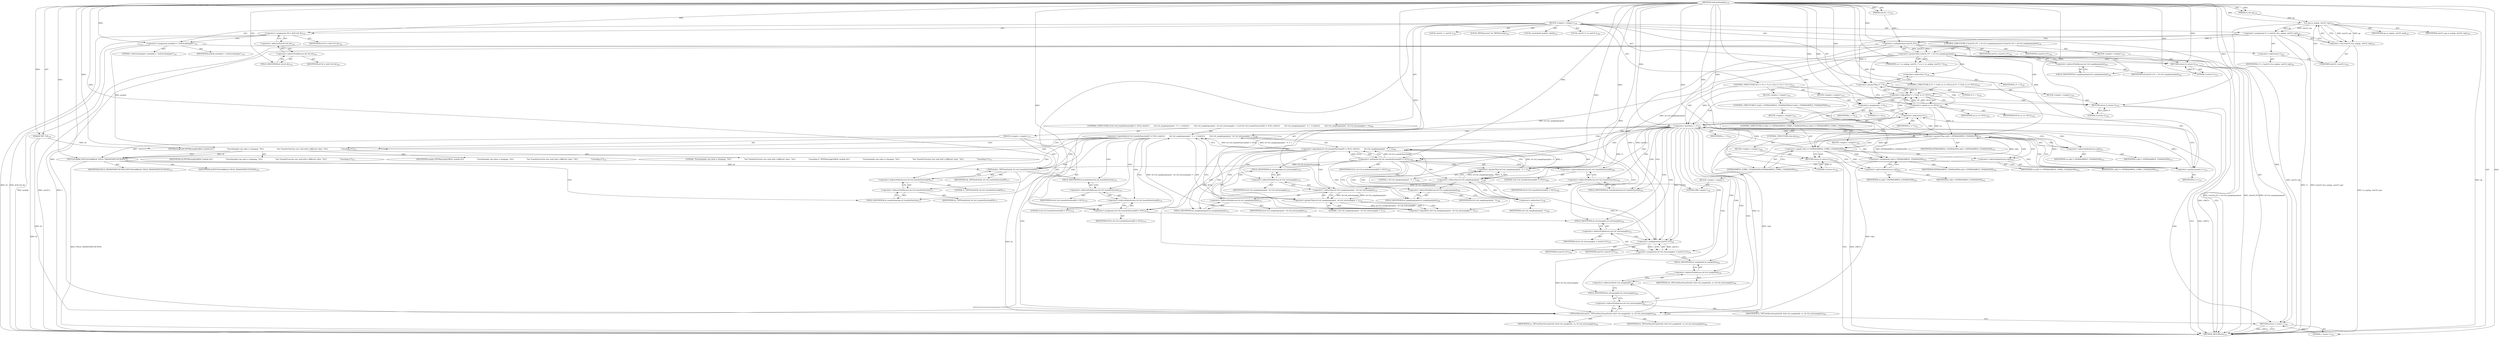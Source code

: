 digraph "setExtraSamples" {  
"39936" [label = <(METHOD,setExtraSamples)<SUB>135</SUB>> ]
"39937" [label = <(PARAM,TIFF *tif)<SUB>135</SUB>> ]
"39938" [label = <(PARAM,va_list ap)<SUB>135</SUB>> ]
"39939" [label = <(PARAM,uint32_t *v)<SUB>135</SUB>> ]
"39940" [label = <(BLOCK,&lt;empty&gt;,&lt;empty&gt;)<SUB>136</SUB>> ]
"39941" [label = <(LOCAL,uint16_t* va: uint16_t)<SUB>140</SUB>> ]
"39942" [label = <(LOCAL,uint32_t i: uint32_t)<SUB>141</SUB>> ]
"39943" [label = <(LOCAL,TIFFDirectory* td: TIFFDirectory)<SUB>142</SUB>> ]
"39944" [label = <(&lt;operator&gt;.assignment,*td = &amp;tif-&gt;tif_dir)<SUB>142</SUB>> ]
"39945" [label = <(IDENTIFIER,td,*td = &amp;tif-&gt;tif_dir)<SUB>142</SUB>> ]
"39946" [label = <(&lt;operator&gt;.addressOf,&amp;tif-&gt;tif_dir)<SUB>142</SUB>> ]
"39947" [label = <(&lt;operator&gt;.indirectFieldAccess,tif-&gt;tif_dir)<SUB>142</SUB>> ]
"39948" [label = <(IDENTIFIER,tif,*td = &amp;tif-&gt;tif_dir)<SUB>142</SUB>> ]
"39949" [label = <(FIELD_IDENTIFIER,tif_dir,tif_dir)<SUB>142</SUB>> ]
"39950" [label = <(LOCAL,constchar[] module: char[])<SUB>143</SUB>> ]
"39951" [label = <(&lt;operator&gt;.assignment,module[] = &quot;setExtraSamples&quot;)<SUB>143</SUB>> ]
"39952" [label = <(IDENTIFIER,module,module[] = &quot;setExtraSamples&quot;)<SUB>143</SUB>> ]
"39953" [label = <(LITERAL,&quot;setExtraSamples&quot;,module[] = &quot;setExtraSamples&quot;)<SUB>143</SUB>> ]
"39954" [label = <(&lt;operator&gt;.assignment,*v = (uint16_t)va_arg(ap, uint16_vap))<SUB>145</SUB>> ]
"39955" [label = <(&lt;operator&gt;.indirection,*v)<SUB>145</SUB>> ]
"39956" [label = <(IDENTIFIER,v,*v = (uint16_t)va_arg(ap, uint16_vap))<SUB>145</SUB>> ]
"39957" [label = <(&lt;operator&gt;.cast,(uint16_t)va_arg(ap, uint16_vap))<SUB>145</SUB>> ]
"39958" [label = <(UNKNOWN,uint16_t,uint16_t)<SUB>145</SUB>> ]
"39959" [label = <(va_arg,va_arg(ap, uint16_vap))<SUB>145</SUB>> ]
"39960" [label = <(IDENTIFIER,ap,va_arg(ap, uint16_vap))<SUB>145</SUB>> ]
"39961" [label = <(IDENTIFIER,uint16_vap,va_arg(ap, uint16_vap))<SUB>145</SUB>> ]
"39962" [label = <(CONTROL_STRUCTURE,if ((uint16_t)*v &gt; td-&gt;td_samplesperpixel),if ((uint16_t)*v &gt; td-&gt;td_samplesperpixel))<SUB>146</SUB>> ]
"39963" [label = <(&lt;operator&gt;.greaterThan,(uint16_t)*v &gt; td-&gt;td_samplesperpixel)<SUB>146</SUB>> ]
"39964" [label = <(&lt;operator&gt;.multiplication,(uint16_t)*v)<SUB>146</SUB>> ]
"39965" [label = <(IDENTIFIER,uint16_t,(uint16_t)*v)<SUB>146</SUB>> ]
"39966" [label = <(IDENTIFIER,v,(uint16_t)*v)<SUB>146</SUB>> ]
"39967" [label = <(&lt;operator&gt;.indirectFieldAccess,td-&gt;td_samplesperpixel)<SUB>146</SUB>> ]
"39968" [label = <(IDENTIFIER,td,(uint16_t)*v &gt; td-&gt;td_samplesperpixel)<SUB>146</SUB>> ]
"39969" [label = <(FIELD_IDENTIFIER,td_samplesperpixel,td_samplesperpixel)<SUB>146</SUB>> ]
"39970" [label = <(BLOCK,&lt;empty&gt;,&lt;empty&gt;)<SUB>147</SUB>> ]
"39971" [label = <(RETURN,return 0;,return 0;)<SUB>147</SUB>> ]
"39972" [label = <(LITERAL,0,return 0;)<SUB>147</SUB>> ]
"39973" [label = <(UNKNOWN,va = va_arg(ap, uint16_t *);,va = va_arg(ap, uint16_t *);)<SUB>148</SUB>> ]
"39974" [label = <(CONTROL_STRUCTURE,if (*v &gt; 0 &amp;&amp; va == NULL),if (*v &gt; 0 &amp;&amp; va == NULL))<SUB>149</SUB>> ]
"39975" [label = <(&lt;operator&gt;.logicalAnd,*v &gt; 0 &amp;&amp; va == NULL)<SUB>149</SUB>> ]
"39976" [label = <(&lt;operator&gt;.greaterThan,*v &gt; 0)<SUB>149</SUB>> ]
"39977" [label = <(&lt;operator&gt;.indirection,*v)<SUB>149</SUB>> ]
"39978" [label = <(IDENTIFIER,v,*v &gt; 0)<SUB>149</SUB>> ]
"39979" [label = <(LITERAL,0,*v &gt; 0)<SUB>149</SUB>> ]
"39980" [label = <(&lt;operator&gt;.equals,va == NULL)<SUB>149</SUB>> ]
"39981" [label = <(IDENTIFIER,va,va == NULL)<SUB>149</SUB>> ]
"39982" [label = <(IDENTIFIER,NULL,va == NULL)<SUB>149</SUB>> ]
"39983" [label = <(BLOCK,&lt;empty&gt;,&lt;empty&gt;)<SUB>150</SUB>> ]
"39984" [label = <(RETURN,return 0;,return 0;)<SUB>150</SUB>> ]
"39985" [label = <(LITERAL,0,return 0;)<SUB>150</SUB>> ]
"39986" [label = <(CONTROL_STRUCTURE,for (i = 0;i &lt; *v;i++),for (i = 0;i &lt; *v;i++))<SUB>151</SUB>> ]
"39987" [label = <(BLOCK,&lt;empty&gt;,&lt;empty&gt;)<SUB>151</SUB>> ]
"39988" [label = <(&lt;operator&gt;.assignment,i = 0)<SUB>151</SUB>> ]
"39989" [label = <(IDENTIFIER,i,i = 0)<SUB>151</SUB>> ]
"39990" [label = <(LITERAL,0,i = 0)<SUB>151</SUB>> ]
"39991" [label = <(&lt;operator&gt;.lessThan,i &lt; *v)<SUB>151</SUB>> ]
"39992" [label = <(IDENTIFIER,i,i &lt; *v)<SUB>151</SUB>> ]
"39993" [label = <(&lt;operator&gt;.indirection,*v)<SUB>151</SUB>> ]
"39994" [label = <(IDENTIFIER,v,i &lt; *v)<SUB>151</SUB>> ]
"39995" [label = <(&lt;operator&gt;.postIncrement,i++)<SUB>151</SUB>> ]
"39996" [label = <(IDENTIFIER,i,i++)<SUB>151</SUB>> ]
"39997" [label = <(BLOCK,&lt;empty&gt;,&lt;empty&gt;)<SUB>152</SUB>> ]
"39998" [label = <(CONTROL_STRUCTURE,if (va[i] &gt; EXTRASAMPLE_UNASSALPHA),if (va[i] &gt; EXTRASAMPLE_UNASSALPHA))<SUB>153</SUB>> ]
"39999" [label = <(&lt;operator&gt;.greaterThan,va[i] &gt; EXTRASAMPLE_UNASSALPHA)<SUB>153</SUB>> ]
"40000" [label = <(&lt;operator&gt;.indirectIndexAccess,va[i])<SUB>153</SUB>> ]
"40001" [label = <(IDENTIFIER,va,va[i] &gt; EXTRASAMPLE_UNASSALPHA)<SUB>153</SUB>> ]
"40002" [label = <(IDENTIFIER,i,va[i] &gt; EXTRASAMPLE_UNASSALPHA)<SUB>153</SUB>> ]
"40003" [label = <(IDENTIFIER,EXTRASAMPLE_UNASSALPHA,va[i] &gt; EXTRASAMPLE_UNASSALPHA)<SUB>153</SUB>> ]
"40004" [label = <(BLOCK,&lt;empty&gt;,&lt;empty&gt;)<SUB>154</SUB>> ]
"40005" [label = <(CONTROL_STRUCTURE,if (va[i] == EXTRASAMPLE_COREL_UNASSALPHA),if (va[i] == EXTRASAMPLE_COREL_UNASSALPHA))<SUB>161</SUB>> ]
"40006" [label = <(&lt;operator&gt;.equals,va[i] == EXTRASAMPLE_COREL_UNASSALPHA)<SUB>161</SUB>> ]
"40007" [label = <(&lt;operator&gt;.indirectIndexAccess,va[i])<SUB>161</SUB>> ]
"40008" [label = <(IDENTIFIER,va,va[i] == EXTRASAMPLE_COREL_UNASSALPHA)<SUB>161</SUB>> ]
"40009" [label = <(IDENTIFIER,i,va[i] == EXTRASAMPLE_COREL_UNASSALPHA)<SUB>161</SUB>> ]
"40010" [label = <(EXTRASAMPLE_COREL_UNASSALPHA,EXTRASAMPLE_COREL_UNASSALPHA)<SUB>161</SUB>> ]
"40011" [label = <(BLOCK,&lt;empty&gt;,&lt;empty&gt;)> ]
"40012" [label = <(LITERAL,999,&lt;empty&gt;)<SUB>161</SUB>> ]
"40013" [label = <(BLOCK,&lt;empty&gt;,&lt;empty&gt;)<SUB>162</SUB>> ]
"40014" [label = <(&lt;operator&gt;.assignment,va[i] = EXTRASAMPLE_UNASSALPHA)<SUB>162</SUB>> ]
"40015" [label = <(&lt;operator&gt;.indirectIndexAccess,va[i])<SUB>162</SUB>> ]
"40016" [label = <(IDENTIFIER,va,va[i] = EXTRASAMPLE_UNASSALPHA)<SUB>162</SUB>> ]
"40017" [label = <(IDENTIFIER,i,va[i] = EXTRASAMPLE_UNASSALPHA)<SUB>162</SUB>> ]
"40018" [label = <(IDENTIFIER,EXTRASAMPLE_UNASSALPHA,va[i] = EXTRASAMPLE_UNASSALPHA)<SUB>162</SUB>> ]
"40019" [label = <(CONTROL_STRUCTURE,else,else)<SUB>164</SUB>> ]
"40020" [label = <(BLOCK,&lt;empty&gt;,&lt;empty&gt;)<SUB>164</SUB>> ]
"40021" [label = <(RETURN,return 0;,return 0;)<SUB>164</SUB>> ]
"40022" [label = <(LITERAL,0,return 0;)<SUB>164</SUB>> ]
"40023" [label = <(CONTROL_STRUCTURE,if (td-&gt;td_transferfunction[0] != NULL &amp;&amp;\012        (td-&gt;td_samplesperpixel - *v &gt; 1) &amp;&amp;\012        !(td-&gt;td_samplesperpixel - td-&gt;td_extrasamples &gt; 1)),if (td-&gt;td_transferfunction[0] != NULL &amp;&amp;\012        (td-&gt;td_samplesperpixel - *v &gt; 1) &amp;&amp;\012        !(td-&gt;td_samplesperpixel - td-&gt;td_extrasamples &gt; 1)))<SUB>168</SUB>> ]
"40024" [label = <(&lt;operator&gt;.logicalAnd,td-&gt;td_transferfunction[0] != NULL &amp;&amp;\012        (td-&gt;td_samplesperpixel - *v &gt; 1) &amp;&amp;\012        !(td-&gt;td_samplesperpixel - td-&gt;td_extrasamples &gt; 1))<SUB>168</SUB>> ]
"40025" [label = <(&lt;operator&gt;.logicalAnd,td-&gt;td_transferfunction[0] != NULL &amp;&amp;\012        (td-&gt;td_samplesperpixel - *v &gt; 1))<SUB>168</SUB>> ]
"40026" [label = <(&lt;operator&gt;.notEquals,td-&gt;td_transferfunction[0] != NULL)<SUB>168</SUB>> ]
"40027" [label = <(&lt;operator&gt;.indirectIndexAccess,td-&gt;td_transferfunction[0])<SUB>168</SUB>> ]
"40028" [label = <(&lt;operator&gt;.indirectFieldAccess,td-&gt;td_transferfunction)<SUB>168</SUB>> ]
"40029" [label = <(IDENTIFIER,td,td-&gt;td_transferfunction[0] != NULL)<SUB>168</SUB>> ]
"40030" [label = <(FIELD_IDENTIFIER,td_transferfunction,td_transferfunction)<SUB>168</SUB>> ]
"40031" [label = <(LITERAL,0,td-&gt;td_transferfunction[0] != NULL)<SUB>168</SUB>> ]
"40032" [label = <(IDENTIFIER,NULL,td-&gt;td_transferfunction[0] != NULL)<SUB>168</SUB>> ]
"40033" [label = <(&lt;operator&gt;.greaterThan,td-&gt;td_samplesperpixel - *v &gt; 1)<SUB>169</SUB>> ]
"40034" [label = <(&lt;operator&gt;.subtraction,td-&gt;td_samplesperpixel - *v)<SUB>169</SUB>> ]
"40035" [label = <(&lt;operator&gt;.indirectFieldAccess,td-&gt;td_samplesperpixel)<SUB>169</SUB>> ]
"40036" [label = <(IDENTIFIER,td,td-&gt;td_samplesperpixel - *v)<SUB>169</SUB>> ]
"40037" [label = <(FIELD_IDENTIFIER,td_samplesperpixel,td_samplesperpixel)<SUB>169</SUB>> ]
"40038" [label = <(&lt;operator&gt;.indirection,*v)<SUB>169</SUB>> ]
"40039" [label = <(IDENTIFIER,v,td-&gt;td_samplesperpixel - *v)<SUB>169</SUB>> ]
"40040" [label = <(LITERAL,1,td-&gt;td_samplesperpixel - *v &gt; 1)<SUB>169</SUB>> ]
"40041" [label = <(&lt;operator&gt;.logicalNot,!(td-&gt;td_samplesperpixel - td-&gt;td_extrasamples &gt; 1))<SUB>170</SUB>> ]
"40042" [label = <(&lt;operator&gt;.greaterThan,td-&gt;td_samplesperpixel - td-&gt;td_extrasamples &gt; 1)<SUB>170</SUB>> ]
"40043" [label = <(&lt;operator&gt;.subtraction,td-&gt;td_samplesperpixel - td-&gt;td_extrasamples)<SUB>170</SUB>> ]
"40044" [label = <(&lt;operator&gt;.indirectFieldAccess,td-&gt;td_samplesperpixel)<SUB>170</SUB>> ]
"40045" [label = <(IDENTIFIER,td,td-&gt;td_samplesperpixel - td-&gt;td_extrasamples)<SUB>170</SUB>> ]
"40046" [label = <(FIELD_IDENTIFIER,td_samplesperpixel,td_samplesperpixel)<SUB>170</SUB>> ]
"40047" [label = <(&lt;operator&gt;.indirectFieldAccess,td-&gt;td_extrasamples)<SUB>170</SUB>> ]
"40048" [label = <(IDENTIFIER,td,td-&gt;td_samplesperpixel - td-&gt;td_extrasamples)<SUB>170</SUB>> ]
"40049" [label = <(FIELD_IDENTIFIER,td_extrasamples,td_extrasamples)<SUB>170</SUB>> ]
"40050" [label = <(LITERAL,1,td-&gt;td_samplesperpixel - td-&gt;td_extrasamples &gt; 1)<SUB>170</SUB>> ]
"40051" [label = <(BLOCK,&lt;empty&gt;,&lt;empty&gt;)<SUB>171</SUB>> ]
"40052" [label = <(TIFFWarningExtR,TIFFWarningExtR(tif, module,\012                        &quot;ExtraSamples tag value is changing, &quot;\012                        &quot;but TransferFunction was read with a different value. &quot;\012                        &quot;Canceling it&quot;))<SUB>172</SUB>> ]
"40053" [label = <(IDENTIFIER,tif,TIFFWarningExtR(tif, module,\012                        &quot;ExtraSamples tag value is changing, &quot;\012                        &quot;but TransferFunction was read with a different value. &quot;\012                        &quot;Canceling it&quot;))<SUB>172</SUB>> ]
"40054" [label = <(IDENTIFIER,module,TIFFWarningExtR(tif, module,\012                        &quot;ExtraSamples tag value is changing, &quot;\012                        &quot;but TransferFunction was read with a different value. &quot;\012                        &quot;Canceling it&quot;))<SUB>172</SUB>> ]
"40055" [label = <(LITERAL,&quot;ExtraSamples tag value is changing, &quot;\012                        &quot;but TransferFunction was read with a different value. &quot;\012                        &quot;Canceling it&quot;,TIFFWarningExtR(tif, module,\012                        &quot;ExtraSamples tag value is changing, &quot;\012                        &quot;but TransferFunction was read with a different value. &quot;\012                        &quot;Canceling it&quot;))<SUB>173</SUB>> ]
"40056" [label = <(TIFFClrFieldBit,TIFFClrFieldBit(tif, FIELD_TRANSFERFUNCTION))<SUB>176</SUB>> ]
"40057" [label = <(IDENTIFIER,tif,TIFFClrFieldBit(tif, FIELD_TRANSFERFUNCTION))<SUB>176</SUB>> ]
"40058" [label = <(IDENTIFIER,FIELD_TRANSFERFUNCTION,TIFFClrFieldBit(tif, FIELD_TRANSFERFUNCTION))<SUB>176</SUB>> ]
"40059" [label = <(_TIFFfreeExt,_TIFFfreeExt(tif, td-&gt;td_transferfunction[0]))<SUB>177</SUB>> ]
"40060" [label = <(IDENTIFIER,tif,_TIFFfreeExt(tif, td-&gt;td_transferfunction[0]))<SUB>177</SUB>> ]
"40061" [label = <(&lt;operator&gt;.indirectIndexAccess,td-&gt;td_transferfunction[0])<SUB>177</SUB>> ]
"40062" [label = <(&lt;operator&gt;.indirectFieldAccess,td-&gt;td_transferfunction)<SUB>177</SUB>> ]
"40063" [label = <(IDENTIFIER,td,_TIFFfreeExt(tif, td-&gt;td_transferfunction[0]))<SUB>177</SUB>> ]
"40064" [label = <(FIELD_IDENTIFIER,td_transferfunction,td_transferfunction)<SUB>177</SUB>> ]
"40065" [label = <(LITERAL,0,_TIFFfreeExt(tif, td-&gt;td_transferfunction[0]))<SUB>177</SUB>> ]
"40066" [label = <(&lt;operator&gt;.assignment,td-&gt;td_transferfunction[0] = NULL)<SUB>178</SUB>> ]
"40067" [label = <(&lt;operator&gt;.indirectIndexAccess,td-&gt;td_transferfunction[0])<SUB>178</SUB>> ]
"40068" [label = <(&lt;operator&gt;.indirectFieldAccess,td-&gt;td_transferfunction)<SUB>178</SUB>> ]
"40069" [label = <(IDENTIFIER,td,td-&gt;td_transferfunction[0] = NULL)<SUB>178</SUB>> ]
"40070" [label = <(FIELD_IDENTIFIER,td_transferfunction,td_transferfunction)<SUB>178</SUB>> ]
"40071" [label = <(LITERAL,0,td-&gt;td_transferfunction[0] = NULL)<SUB>178</SUB>> ]
"40072" [label = <(IDENTIFIER,NULL,td-&gt;td_transferfunction[0] = NULL)<SUB>178</SUB>> ]
"40073" [label = <(&lt;operator&gt;.assignment,td-&gt;td_extrasamples = (uint16_t)*v)<SUB>181</SUB>> ]
"40074" [label = <(&lt;operator&gt;.indirectFieldAccess,td-&gt;td_extrasamples)<SUB>181</SUB>> ]
"40075" [label = <(IDENTIFIER,td,td-&gt;td_extrasamples = (uint16_t)*v)<SUB>181</SUB>> ]
"40076" [label = <(FIELD_IDENTIFIER,td_extrasamples,td_extrasamples)<SUB>181</SUB>> ]
"40077" [label = <(&lt;operator&gt;.multiplication,(uint16_t)*v)<SUB>181</SUB>> ]
"40078" [label = <(IDENTIFIER,uint16_t,(uint16_t)*v)<SUB>181</SUB>> ]
"40079" [label = <(IDENTIFIER,v,(uint16_t)*v)<SUB>181</SUB>> ]
"40080" [label = <(_TIFFsetShortArrayExt,_TIFFsetShortArrayExt(tif, &amp;td-&gt;td_sampleinfo, va, td-&gt;td_extrasamples))<SUB>182</SUB>> ]
"40081" [label = <(IDENTIFIER,tif,_TIFFsetShortArrayExt(tif, &amp;td-&gt;td_sampleinfo, va, td-&gt;td_extrasamples))<SUB>182</SUB>> ]
"40082" [label = <(&lt;operator&gt;.addressOf,&amp;td-&gt;td_sampleinfo)<SUB>182</SUB>> ]
"40083" [label = <(&lt;operator&gt;.indirectFieldAccess,td-&gt;td_sampleinfo)<SUB>182</SUB>> ]
"40084" [label = <(IDENTIFIER,td,_TIFFsetShortArrayExt(tif, &amp;td-&gt;td_sampleinfo, va, td-&gt;td_extrasamples))<SUB>182</SUB>> ]
"40085" [label = <(FIELD_IDENTIFIER,td_sampleinfo,td_sampleinfo)<SUB>182</SUB>> ]
"40086" [label = <(IDENTIFIER,va,_TIFFsetShortArrayExt(tif, &amp;td-&gt;td_sampleinfo, va, td-&gt;td_extrasamples))<SUB>182</SUB>> ]
"40087" [label = <(&lt;operator&gt;.indirectFieldAccess,td-&gt;td_extrasamples)<SUB>182</SUB>> ]
"40088" [label = <(IDENTIFIER,td,_TIFFsetShortArrayExt(tif, &amp;td-&gt;td_sampleinfo, va, td-&gt;td_extrasamples))<SUB>182</SUB>> ]
"40089" [label = <(FIELD_IDENTIFIER,td_extrasamples,td_extrasamples)<SUB>182</SUB>> ]
"40090" [label = <(RETURN,return 1;,return 1;)<SUB>183</SUB>> ]
"40091" [label = <(LITERAL,1,return 1;)<SUB>183</SUB>> ]
"40092" [label = <(METHOD_RETURN,int)<SUB>135</SUB>> ]
  "39936" -> "39937"  [ label = "AST: "] 
  "39936" -> "39938"  [ label = "AST: "] 
  "39936" -> "39939"  [ label = "AST: "] 
  "39936" -> "39940"  [ label = "AST: "] 
  "39936" -> "40092"  [ label = "AST: "] 
  "39940" -> "39941"  [ label = "AST: "] 
  "39940" -> "39942"  [ label = "AST: "] 
  "39940" -> "39943"  [ label = "AST: "] 
  "39940" -> "39944"  [ label = "AST: "] 
  "39940" -> "39950"  [ label = "AST: "] 
  "39940" -> "39951"  [ label = "AST: "] 
  "39940" -> "39954"  [ label = "AST: "] 
  "39940" -> "39962"  [ label = "AST: "] 
  "39940" -> "39973"  [ label = "AST: "] 
  "39940" -> "39974"  [ label = "AST: "] 
  "39940" -> "39986"  [ label = "AST: "] 
  "39940" -> "40023"  [ label = "AST: "] 
  "39940" -> "40073"  [ label = "AST: "] 
  "39940" -> "40080"  [ label = "AST: "] 
  "39940" -> "40090"  [ label = "AST: "] 
  "39944" -> "39945"  [ label = "AST: "] 
  "39944" -> "39946"  [ label = "AST: "] 
  "39946" -> "39947"  [ label = "AST: "] 
  "39947" -> "39948"  [ label = "AST: "] 
  "39947" -> "39949"  [ label = "AST: "] 
  "39951" -> "39952"  [ label = "AST: "] 
  "39951" -> "39953"  [ label = "AST: "] 
  "39954" -> "39955"  [ label = "AST: "] 
  "39954" -> "39957"  [ label = "AST: "] 
  "39955" -> "39956"  [ label = "AST: "] 
  "39957" -> "39958"  [ label = "AST: "] 
  "39957" -> "39959"  [ label = "AST: "] 
  "39959" -> "39960"  [ label = "AST: "] 
  "39959" -> "39961"  [ label = "AST: "] 
  "39962" -> "39963"  [ label = "AST: "] 
  "39962" -> "39970"  [ label = "AST: "] 
  "39963" -> "39964"  [ label = "AST: "] 
  "39963" -> "39967"  [ label = "AST: "] 
  "39964" -> "39965"  [ label = "AST: "] 
  "39964" -> "39966"  [ label = "AST: "] 
  "39967" -> "39968"  [ label = "AST: "] 
  "39967" -> "39969"  [ label = "AST: "] 
  "39970" -> "39971"  [ label = "AST: "] 
  "39971" -> "39972"  [ label = "AST: "] 
  "39974" -> "39975"  [ label = "AST: "] 
  "39974" -> "39983"  [ label = "AST: "] 
  "39975" -> "39976"  [ label = "AST: "] 
  "39975" -> "39980"  [ label = "AST: "] 
  "39976" -> "39977"  [ label = "AST: "] 
  "39976" -> "39979"  [ label = "AST: "] 
  "39977" -> "39978"  [ label = "AST: "] 
  "39980" -> "39981"  [ label = "AST: "] 
  "39980" -> "39982"  [ label = "AST: "] 
  "39983" -> "39984"  [ label = "AST: "] 
  "39984" -> "39985"  [ label = "AST: "] 
  "39986" -> "39987"  [ label = "AST: "] 
  "39986" -> "39991"  [ label = "AST: "] 
  "39986" -> "39995"  [ label = "AST: "] 
  "39986" -> "39997"  [ label = "AST: "] 
  "39987" -> "39988"  [ label = "AST: "] 
  "39988" -> "39989"  [ label = "AST: "] 
  "39988" -> "39990"  [ label = "AST: "] 
  "39991" -> "39992"  [ label = "AST: "] 
  "39991" -> "39993"  [ label = "AST: "] 
  "39993" -> "39994"  [ label = "AST: "] 
  "39995" -> "39996"  [ label = "AST: "] 
  "39997" -> "39998"  [ label = "AST: "] 
  "39998" -> "39999"  [ label = "AST: "] 
  "39998" -> "40004"  [ label = "AST: "] 
  "39999" -> "40000"  [ label = "AST: "] 
  "39999" -> "40003"  [ label = "AST: "] 
  "40000" -> "40001"  [ label = "AST: "] 
  "40000" -> "40002"  [ label = "AST: "] 
  "40004" -> "40005"  [ label = "AST: "] 
  "40005" -> "40006"  [ label = "AST: "] 
  "40005" -> "40013"  [ label = "AST: "] 
  "40005" -> "40019"  [ label = "AST: "] 
  "40006" -> "40007"  [ label = "AST: "] 
  "40006" -> "40010"  [ label = "AST: "] 
  "40007" -> "40008"  [ label = "AST: "] 
  "40007" -> "40009"  [ label = "AST: "] 
  "40010" -> "40011"  [ label = "AST: "] 
  "40011" -> "40012"  [ label = "AST: "] 
  "40013" -> "40014"  [ label = "AST: "] 
  "40014" -> "40015"  [ label = "AST: "] 
  "40014" -> "40018"  [ label = "AST: "] 
  "40015" -> "40016"  [ label = "AST: "] 
  "40015" -> "40017"  [ label = "AST: "] 
  "40019" -> "40020"  [ label = "AST: "] 
  "40020" -> "40021"  [ label = "AST: "] 
  "40021" -> "40022"  [ label = "AST: "] 
  "40023" -> "40024"  [ label = "AST: "] 
  "40023" -> "40051"  [ label = "AST: "] 
  "40024" -> "40025"  [ label = "AST: "] 
  "40024" -> "40041"  [ label = "AST: "] 
  "40025" -> "40026"  [ label = "AST: "] 
  "40025" -> "40033"  [ label = "AST: "] 
  "40026" -> "40027"  [ label = "AST: "] 
  "40026" -> "40032"  [ label = "AST: "] 
  "40027" -> "40028"  [ label = "AST: "] 
  "40027" -> "40031"  [ label = "AST: "] 
  "40028" -> "40029"  [ label = "AST: "] 
  "40028" -> "40030"  [ label = "AST: "] 
  "40033" -> "40034"  [ label = "AST: "] 
  "40033" -> "40040"  [ label = "AST: "] 
  "40034" -> "40035"  [ label = "AST: "] 
  "40034" -> "40038"  [ label = "AST: "] 
  "40035" -> "40036"  [ label = "AST: "] 
  "40035" -> "40037"  [ label = "AST: "] 
  "40038" -> "40039"  [ label = "AST: "] 
  "40041" -> "40042"  [ label = "AST: "] 
  "40042" -> "40043"  [ label = "AST: "] 
  "40042" -> "40050"  [ label = "AST: "] 
  "40043" -> "40044"  [ label = "AST: "] 
  "40043" -> "40047"  [ label = "AST: "] 
  "40044" -> "40045"  [ label = "AST: "] 
  "40044" -> "40046"  [ label = "AST: "] 
  "40047" -> "40048"  [ label = "AST: "] 
  "40047" -> "40049"  [ label = "AST: "] 
  "40051" -> "40052"  [ label = "AST: "] 
  "40051" -> "40056"  [ label = "AST: "] 
  "40051" -> "40059"  [ label = "AST: "] 
  "40051" -> "40066"  [ label = "AST: "] 
  "40052" -> "40053"  [ label = "AST: "] 
  "40052" -> "40054"  [ label = "AST: "] 
  "40052" -> "40055"  [ label = "AST: "] 
  "40056" -> "40057"  [ label = "AST: "] 
  "40056" -> "40058"  [ label = "AST: "] 
  "40059" -> "40060"  [ label = "AST: "] 
  "40059" -> "40061"  [ label = "AST: "] 
  "40061" -> "40062"  [ label = "AST: "] 
  "40061" -> "40065"  [ label = "AST: "] 
  "40062" -> "40063"  [ label = "AST: "] 
  "40062" -> "40064"  [ label = "AST: "] 
  "40066" -> "40067"  [ label = "AST: "] 
  "40066" -> "40072"  [ label = "AST: "] 
  "40067" -> "40068"  [ label = "AST: "] 
  "40067" -> "40071"  [ label = "AST: "] 
  "40068" -> "40069"  [ label = "AST: "] 
  "40068" -> "40070"  [ label = "AST: "] 
  "40073" -> "40074"  [ label = "AST: "] 
  "40073" -> "40077"  [ label = "AST: "] 
  "40074" -> "40075"  [ label = "AST: "] 
  "40074" -> "40076"  [ label = "AST: "] 
  "40077" -> "40078"  [ label = "AST: "] 
  "40077" -> "40079"  [ label = "AST: "] 
  "40080" -> "40081"  [ label = "AST: "] 
  "40080" -> "40082"  [ label = "AST: "] 
  "40080" -> "40086"  [ label = "AST: "] 
  "40080" -> "40087"  [ label = "AST: "] 
  "40082" -> "40083"  [ label = "AST: "] 
  "40083" -> "40084"  [ label = "AST: "] 
  "40083" -> "40085"  [ label = "AST: "] 
  "40087" -> "40088"  [ label = "AST: "] 
  "40087" -> "40089"  [ label = "AST: "] 
  "40090" -> "40091"  [ label = "AST: "] 
  "39944" -> "39951"  [ label = "CFG: "] 
  "39951" -> "39955"  [ label = "CFG: "] 
  "39954" -> "39964"  [ label = "CFG: "] 
  "39973" -> "39977"  [ label = "CFG: "] 
  "40073" -> "40085"  [ label = "CFG: "] 
  "40080" -> "40090"  [ label = "CFG: "] 
  "40090" -> "40092"  [ label = "CFG: "] 
  "39946" -> "39944"  [ label = "CFG: "] 
  "39955" -> "39958"  [ label = "CFG: "] 
  "39957" -> "39954"  [ label = "CFG: "] 
  "39963" -> "39973"  [ label = "CFG: "] 
  "39963" -> "39971"  [ label = "CFG: "] 
  "39975" -> "39984"  [ label = "CFG: "] 
  "39975" -> "39988"  [ label = "CFG: "] 
  "39991" -> "40000"  [ label = "CFG: "] 
  "39991" -> "40030"  [ label = "CFG: "] 
  "39995" -> "39993"  [ label = "CFG: "] 
  "40024" -> "40052"  [ label = "CFG: "] 
  "40024" -> "40076"  [ label = "CFG: "] 
  "40074" -> "40077"  [ label = "CFG: "] 
  "40077" -> "40073"  [ label = "CFG: "] 
  "40082" -> "40089"  [ label = "CFG: "] 
  "40087" -> "40080"  [ label = "CFG: "] 
  "39947" -> "39946"  [ label = "CFG: "] 
  "39958" -> "39959"  [ label = "CFG: "] 
  "39959" -> "39957"  [ label = "CFG: "] 
  "39964" -> "39969"  [ label = "CFG: "] 
  "39967" -> "39963"  [ label = "CFG: "] 
  "39971" -> "40092"  [ label = "CFG: "] 
  "39976" -> "39975"  [ label = "CFG: "] 
  "39976" -> "39980"  [ label = "CFG: "] 
  "39980" -> "39975"  [ label = "CFG: "] 
  "39984" -> "40092"  [ label = "CFG: "] 
  "39988" -> "39993"  [ label = "CFG: "] 
  "39993" -> "39991"  [ label = "CFG: "] 
  "40025" -> "40024"  [ label = "CFG: "] 
  "40025" -> "40046"  [ label = "CFG: "] 
  "40041" -> "40024"  [ label = "CFG: "] 
  "40052" -> "40056"  [ label = "CFG: "] 
  "40056" -> "40064"  [ label = "CFG: "] 
  "40059" -> "40070"  [ label = "CFG: "] 
  "40066" -> "40076"  [ label = "CFG: "] 
  "40076" -> "40074"  [ label = "CFG: "] 
  "40083" -> "40082"  [ label = "CFG: "] 
  "40089" -> "40087"  [ label = "CFG: "] 
  "39949" -> "39947"  [ label = "CFG: "] 
  "39969" -> "39967"  [ label = "CFG: "] 
  "39977" -> "39976"  [ label = "CFG: "] 
  "39999" -> "40007"  [ label = "CFG: "] 
  "39999" -> "39995"  [ label = "CFG: "] 
  "40026" -> "40025"  [ label = "CFG: "] 
  "40026" -> "40037"  [ label = "CFG: "] 
  "40033" -> "40025"  [ label = "CFG: "] 
  "40042" -> "40041"  [ label = "CFG: "] 
  "40061" -> "40059"  [ label = "CFG: "] 
  "40067" -> "40066"  [ label = "CFG: "] 
  "40085" -> "40083"  [ label = "CFG: "] 
  "40000" -> "39999"  [ label = "CFG: "] 
  "40027" -> "40026"  [ label = "CFG: "] 
  "40034" -> "40033"  [ label = "CFG: "] 
  "40043" -> "40042"  [ label = "CFG: "] 
  "40062" -> "40061"  [ label = "CFG: "] 
  "40068" -> "40067"  [ label = "CFG: "] 
  "40006" -> "40015"  [ label = "CFG: "] 
  "40006" -> "40021"  [ label = "CFG: "] 
  "40028" -> "40027"  [ label = "CFG: "] 
  "40035" -> "40038"  [ label = "CFG: "] 
  "40038" -> "40034"  [ label = "CFG: "] 
  "40044" -> "40049"  [ label = "CFG: "] 
  "40047" -> "40043"  [ label = "CFG: "] 
  "40064" -> "40062"  [ label = "CFG: "] 
  "40070" -> "40068"  [ label = "CFG: "] 
  "40007" -> "40010"  [ label = "CFG: "] 
  "40010" -> "40006"  [ label = "CFG: "] 
  "40014" -> "39995"  [ label = "CFG: "] 
  "40030" -> "40028"  [ label = "CFG: "] 
  "40037" -> "40035"  [ label = "CFG: "] 
  "40046" -> "40044"  [ label = "CFG: "] 
  "40049" -> "40047"  [ label = "CFG: "] 
  "40015" -> "40014"  [ label = "CFG: "] 
  "40021" -> "40092"  [ label = "CFG: "] 
  "39936" -> "39949"  [ label = "CFG: "] 
  "39984" -> "40092"  [ label = "DDG: &lt;RET&gt;"] 
  "39971" -> "40092"  [ label = "DDG: &lt;RET&gt;"] 
  "40021" -> "40092"  [ label = "DDG: &lt;RET&gt;"] 
  "40090" -> "40092"  [ label = "DDG: &lt;RET&gt;"] 
  "39937" -> "40092"  [ label = "DDG: tif"] 
  "39944" -> "40092"  [ label = "DDG: td"] 
  "39944" -> "40092"  [ label = "DDG: &amp;tif-&gt;tif_dir"] 
  "39951" -> "40092"  [ label = "DDG: module"] 
  "39954" -> "40092"  [ label = "DDG: *v"] 
  "39959" -> "40092"  [ label = "DDG: ap"] 
  "39957" -> "40092"  [ label = "DDG: va_arg(ap, uint16_vap)"] 
  "39954" -> "40092"  [ label = "DDG: (uint16_t)va_arg(ap, uint16_vap)"] 
  "39964" -> "40092"  [ label = "DDG: uint16_t"] 
  "39964" -> "40092"  [ label = "DDG: v"] 
  "39963" -> "40092"  [ label = "DDG: (uint16_t)*v"] 
  "39963" -> "40092"  [ label = "DDG: td-&gt;td_samplesperpixel"] 
  "39963" -> "40092"  [ label = "DDG: (uint16_t)*v &gt; td-&gt;td_samplesperpixel"] 
  "40056" -> "40092"  [ label = "DDG: FIELD_TRANSFERFUNCTION"] 
  "39959" -> "40092"  [ label = "DDG: uint16_vap"] 
  "39936" -> "39937"  [ label = "DDG: "] 
  "39936" -> "39938"  [ label = "DDG: "] 
  "39936" -> "39939"  [ label = "DDG: "] 
  "39936" -> "39951"  [ label = "DDG: "] 
  "39959" -> "39954"  [ label = "DDG: ap"] 
  "39959" -> "39954"  [ label = "DDG: uint16_vap"] 
  "40077" -> "40073"  [ label = "DDG: uint16_t"] 
  "40077" -> "40073"  [ label = "DDG: v"] 
  "40091" -> "40090"  [ label = "DDG: 1"] 
  "39936" -> "40090"  [ label = "DDG: "] 
  "39936" -> "39944"  [ label = "DDG: "] 
  "40059" -> "40080"  [ label = "DDG: tif"] 
  "39937" -> "40080"  [ label = "DDG: tif"] 
  "39936" -> "40080"  [ label = "DDG: "] 
  "39980" -> "40080"  [ label = "DDG: va"] 
  "39999" -> "40080"  [ label = "DDG: va[i]"] 
  "40014" -> "40080"  [ label = "DDG: va[i]"] 
  "40073" -> "40080"  [ label = "DDG: td-&gt;td_extrasamples"] 
  "39936" -> "40091"  [ label = "DDG: "] 
  "39959" -> "39957"  [ label = "DDG: ap"] 
  "39959" -> "39957"  [ label = "DDG: uint16_vap"] 
  "39964" -> "39963"  [ label = "DDG: uint16_t"] 
  "39964" -> "39963"  [ label = "DDG: v"] 
  "39972" -> "39971"  [ label = "DDG: 0"] 
  "39936" -> "39971"  [ label = "DDG: "] 
  "39976" -> "39975"  [ label = "DDG: *v"] 
  "39976" -> "39975"  [ label = "DDG: 0"] 
  "39980" -> "39975"  [ label = "DDG: va"] 
  "39980" -> "39975"  [ label = "DDG: NULL"] 
  "39985" -> "39984"  [ label = "DDG: 0"] 
  "39936" -> "39984"  [ label = "DDG: "] 
  "39936" -> "39988"  [ label = "DDG: "] 
  "39988" -> "39991"  [ label = "DDG: i"] 
  "39995" -> "39991"  [ label = "DDG: i"] 
  "39936" -> "39991"  [ label = "DDG: "] 
  "39976" -> "39991"  [ label = "DDG: *v"] 
  "39991" -> "39995"  [ label = "DDG: i"] 
  "39936" -> "39995"  [ label = "DDG: "] 
  "40025" -> "40024"  [ label = "DDG: td-&gt;td_transferfunction[0] != NULL"] 
  "40025" -> "40024"  [ label = "DDG: td-&gt;td_samplesperpixel - *v &gt; 1"] 
  "40041" -> "40024"  [ label = "DDG: td-&gt;td_samplesperpixel - td-&gt;td_extrasamples &gt; 1"] 
  "40026" -> "40066"  [ label = "DDG: NULL"] 
  "39936" -> "40066"  [ label = "DDG: "] 
  "39964" -> "40077"  [ label = "DDG: uint16_t"] 
  "39936" -> "40077"  [ label = "DDG: "] 
  "39964" -> "40077"  [ label = "DDG: v"] 
  "39991" -> "40077"  [ label = "DDG: *v"] 
  "40034" -> "40077"  [ label = "DDG: *v"] 
  "39938" -> "39959"  [ label = "DDG: ap"] 
  "39936" -> "39959"  [ label = "DDG: "] 
  "39936" -> "39964"  [ label = "DDG: "] 
  "39954" -> "39964"  [ label = "DDG: *v"] 
  "39939" -> "39964"  [ label = "DDG: v"] 
  "39936" -> "39972"  [ label = "DDG: "] 
  "39954" -> "39976"  [ label = "DDG: *v"] 
  "39936" -> "39976"  [ label = "DDG: "] 
  "39936" -> "39980"  [ label = "DDG: "] 
  "39936" -> "39985"  [ label = "DDG: "] 
  "40026" -> "40025"  [ label = "DDG: td-&gt;td_transferfunction[0]"] 
  "40026" -> "40025"  [ label = "DDG: NULL"] 
  "40033" -> "40025"  [ label = "DDG: td-&gt;td_samplesperpixel - *v"] 
  "40033" -> "40025"  [ label = "DDG: 1"] 
  "40042" -> "40041"  [ label = "DDG: td-&gt;td_samplesperpixel - td-&gt;td_extrasamples"] 
  "40042" -> "40041"  [ label = "DDG: 1"] 
  "39937" -> "40052"  [ label = "DDG: tif"] 
  "39936" -> "40052"  [ label = "DDG: "] 
  "39951" -> "40052"  [ label = "DDG: module"] 
  "40052" -> "40056"  [ label = "DDG: tif"] 
  "39936" -> "40056"  [ label = "DDG: "] 
  "40056" -> "40059"  [ label = "DDG: tif"] 
  "39936" -> "40059"  [ label = "DDG: "] 
  "40026" -> "40059"  [ label = "DDG: td-&gt;td_transferfunction[0]"] 
  "39980" -> "39999"  [ label = "DDG: va"] 
  "40014" -> "39999"  [ label = "DDG: va[i]"] 
  "39936" -> "39999"  [ label = "DDG: "] 
  "39980" -> "40026"  [ label = "DDG: NULL"] 
  "39936" -> "40026"  [ label = "DDG: "] 
  "40034" -> "40033"  [ label = "DDG: td-&gt;td_samplesperpixel"] 
  "40034" -> "40033"  [ label = "DDG: *v"] 
  "39936" -> "40033"  [ label = "DDG: "] 
  "40043" -> "40042"  [ label = "DDG: td-&gt;td_samplesperpixel"] 
  "40043" -> "40042"  [ label = "DDG: td-&gt;td_extrasamples"] 
  "39936" -> "40042"  [ label = "DDG: "] 
  "39963" -> "40034"  [ label = "DDG: td-&gt;td_samplesperpixel"] 
  "39991" -> "40034"  [ label = "DDG: *v"] 
  "39963" -> "40043"  [ label = "DDG: td-&gt;td_samplesperpixel"] 
  "40034" -> "40043"  [ label = "DDG: td-&gt;td_samplesperpixel"] 
  "39980" -> "40006"  [ label = "DDG: va"] 
  "39999" -> "40006"  [ label = "DDG: va[i]"] 
  "39936" -> "40006"  [ label = "DDG: "] 
  "39999" -> "40014"  [ label = "DDG: EXTRASAMPLE_UNASSALPHA"] 
  "39936" -> "40014"  [ label = "DDG: "] 
  "40022" -> "40021"  [ label = "DDG: 0"] 
  "39936" -> "40021"  [ label = "DDG: "] 
  "39936" -> "40012"  [ label = "DDG: "] 
  "39936" -> "40022"  [ label = "DDG: "] 
  "39963" -> "39973"  [ label = "CDG: "] 
  "39963" -> "39976"  [ label = "CDG: "] 
  "39963" -> "39971"  [ label = "CDG: "] 
  "39963" -> "39977"  [ label = "CDG: "] 
  "39963" -> "39975"  [ label = "CDG: "] 
  "39975" -> "39984"  [ label = "CDG: "] 
  "39975" -> "39991"  [ label = "CDG: "] 
  "39975" -> "39988"  [ label = "CDG: "] 
  "39975" -> "39993"  [ label = "CDG: "] 
  "39991" -> "40027"  [ label = "CDG: "] 
  "39991" -> "40000"  [ label = "CDG: "] 
  "39991" -> "40028"  [ label = "CDG: "] 
  "39991" -> "40085"  [ label = "CDG: "] 
  "39991" -> "40090"  [ label = "CDG: "] 
  "39991" -> "40026"  [ label = "CDG: "] 
  "39991" -> "40025"  [ label = "CDG: "] 
  "39991" -> "40074"  [ label = "CDG: "] 
  "39991" -> "40082"  [ label = "CDG: "] 
  "39991" -> "40076"  [ label = "CDG: "] 
  "39991" -> "39999"  [ label = "CDG: "] 
  "39991" -> "40089"  [ label = "CDG: "] 
  "39991" -> "40080"  [ label = "CDG: "] 
  "39991" -> "40073"  [ label = "CDG: "] 
  "39991" -> "40024"  [ label = "CDG: "] 
  "39991" -> "40077"  [ label = "CDG: "] 
  "39991" -> "40030"  [ label = "CDG: "] 
  "39991" -> "40087"  [ label = "CDG: "] 
  "39991" -> "40083"  [ label = "CDG: "] 
  "40024" -> "40067"  [ label = "CDG: "] 
  "40024" -> "40068"  [ label = "CDG: "] 
  "40024" -> "40056"  [ label = "CDG: "] 
  "40024" -> "40070"  [ label = "CDG: "] 
  "40024" -> "40052"  [ label = "CDG: "] 
  "40024" -> "40062"  [ label = "CDG: "] 
  "40024" -> "40066"  [ label = "CDG: "] 
  "40024" -> "40059"  [ label = "CDG: "] 
  "40024" -> "40064"  [ label = "CDG: "] 
  "40024" -> "40061"  [ label = "CDG: "] 
  "39976" -> "39980"  [ label = "CDG: "] 
  "40025" -> "40047"  [ label = "CDG: "] 
  "40025" -> "40046"  [ label = "CDG: "] 
  "40025" -> "40043"  [ label = "CDG: "] 
  "40025" -> "40041"  [ label = "CDG: "] 
  "40025" -> "40044"  [ label = "CDG: "] 
  "40025" -> "40049"  [ label = "CDG: "] 
  "40025" -> "40042"  [ label = "CDG: "] 
  "39999" -> "40007"  [ label = "CDG: "] 
  "39999" -> "39991"  [ label = "CDG: "] 
  "39999" -> "40006"  [ label = "CDG: "] 
  "39999" -> "40010"  [ label = "CDG: "] 
  "39999" -> "39995"  [ label = "CDG: "] 
  "39999" -> "39993"  [ label = "CDG: "] 
  "40026" -> "40037"  [ label = "CDG: "] 
  "40026" -> "40033"  [ label = "CDG: "] 
  "40026" -> "40038"  [ label = "CDG: "] 
  "40026" -> "40035"  [ label = "CDG: "] 
  "40026" -> "40034"  [ label = "CDG: "] 
  "40006" -> "40021"  [ label = "CDG: "] 
  "40006" -> "39991"  [ label = "CDG: "] 
  "40006" -> "40015"  [ label = "CDG: "] 
  "40006" -> "39995"  [ label = "CDG: "] 
  "40006" -> "39993"  [ label = "CDG: "] 
  "40006" -> "40014"  [ label = "CDG: "] 
}
